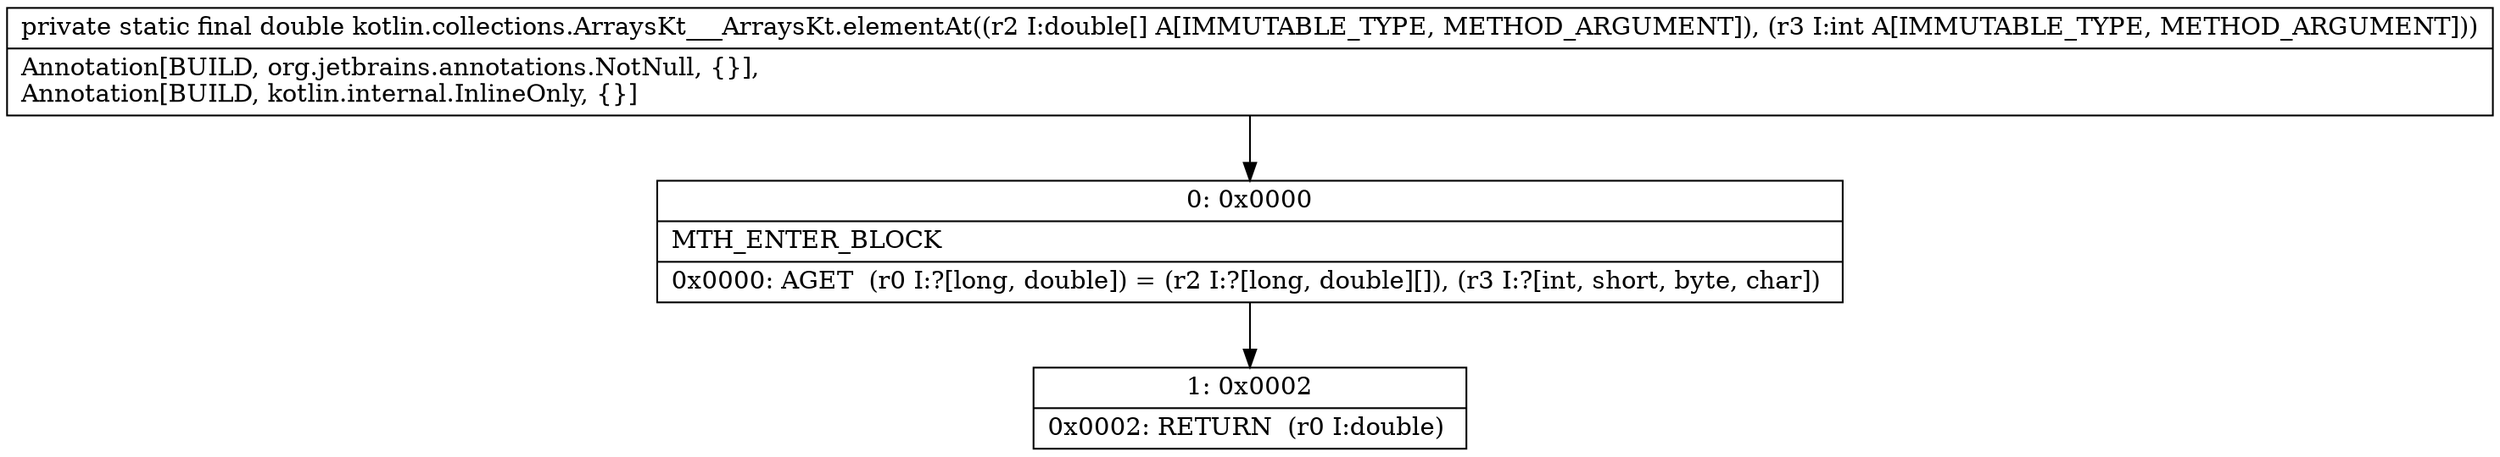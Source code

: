digraph "CFG forkotlin.collections.ArraysKt___ArraysKt.elementAt([DI)D" {
Node_0 [shape=record,label="{0\:\ 0x0000|MTH_ENTER_BLOCK\l|0x0000: AGET  (r0 I:?[long, double]) = (r2 I:?[long, double][]), (r3 I:?[int, short, byte, char]) \l}"];
Node_1 [shape=record,label="{1\:\ 0x0002|0x0002: RETURN  (r0 I:double) \l}"];
MethodNode[shape=record,label="{private static final double kotlin.collections.ArraysKt___ArraysKt.elementAt((r2 I:double[] A[IMMUTABLE_TYPE, METHOD_ARGUMENT]), (r3 I:int A[IMMUTABLE_TYPE, METHOD_ARGUMENT]))  | Annotation[BUILD, org.jetbrains.annotations.NotNull, \{\}], \lAnnotation[BUILD, kotlin.internal.InlineOnly, \{\}]\l}"];
MethodNode -> Node_0;
Node_0 -> Node_1;
}

